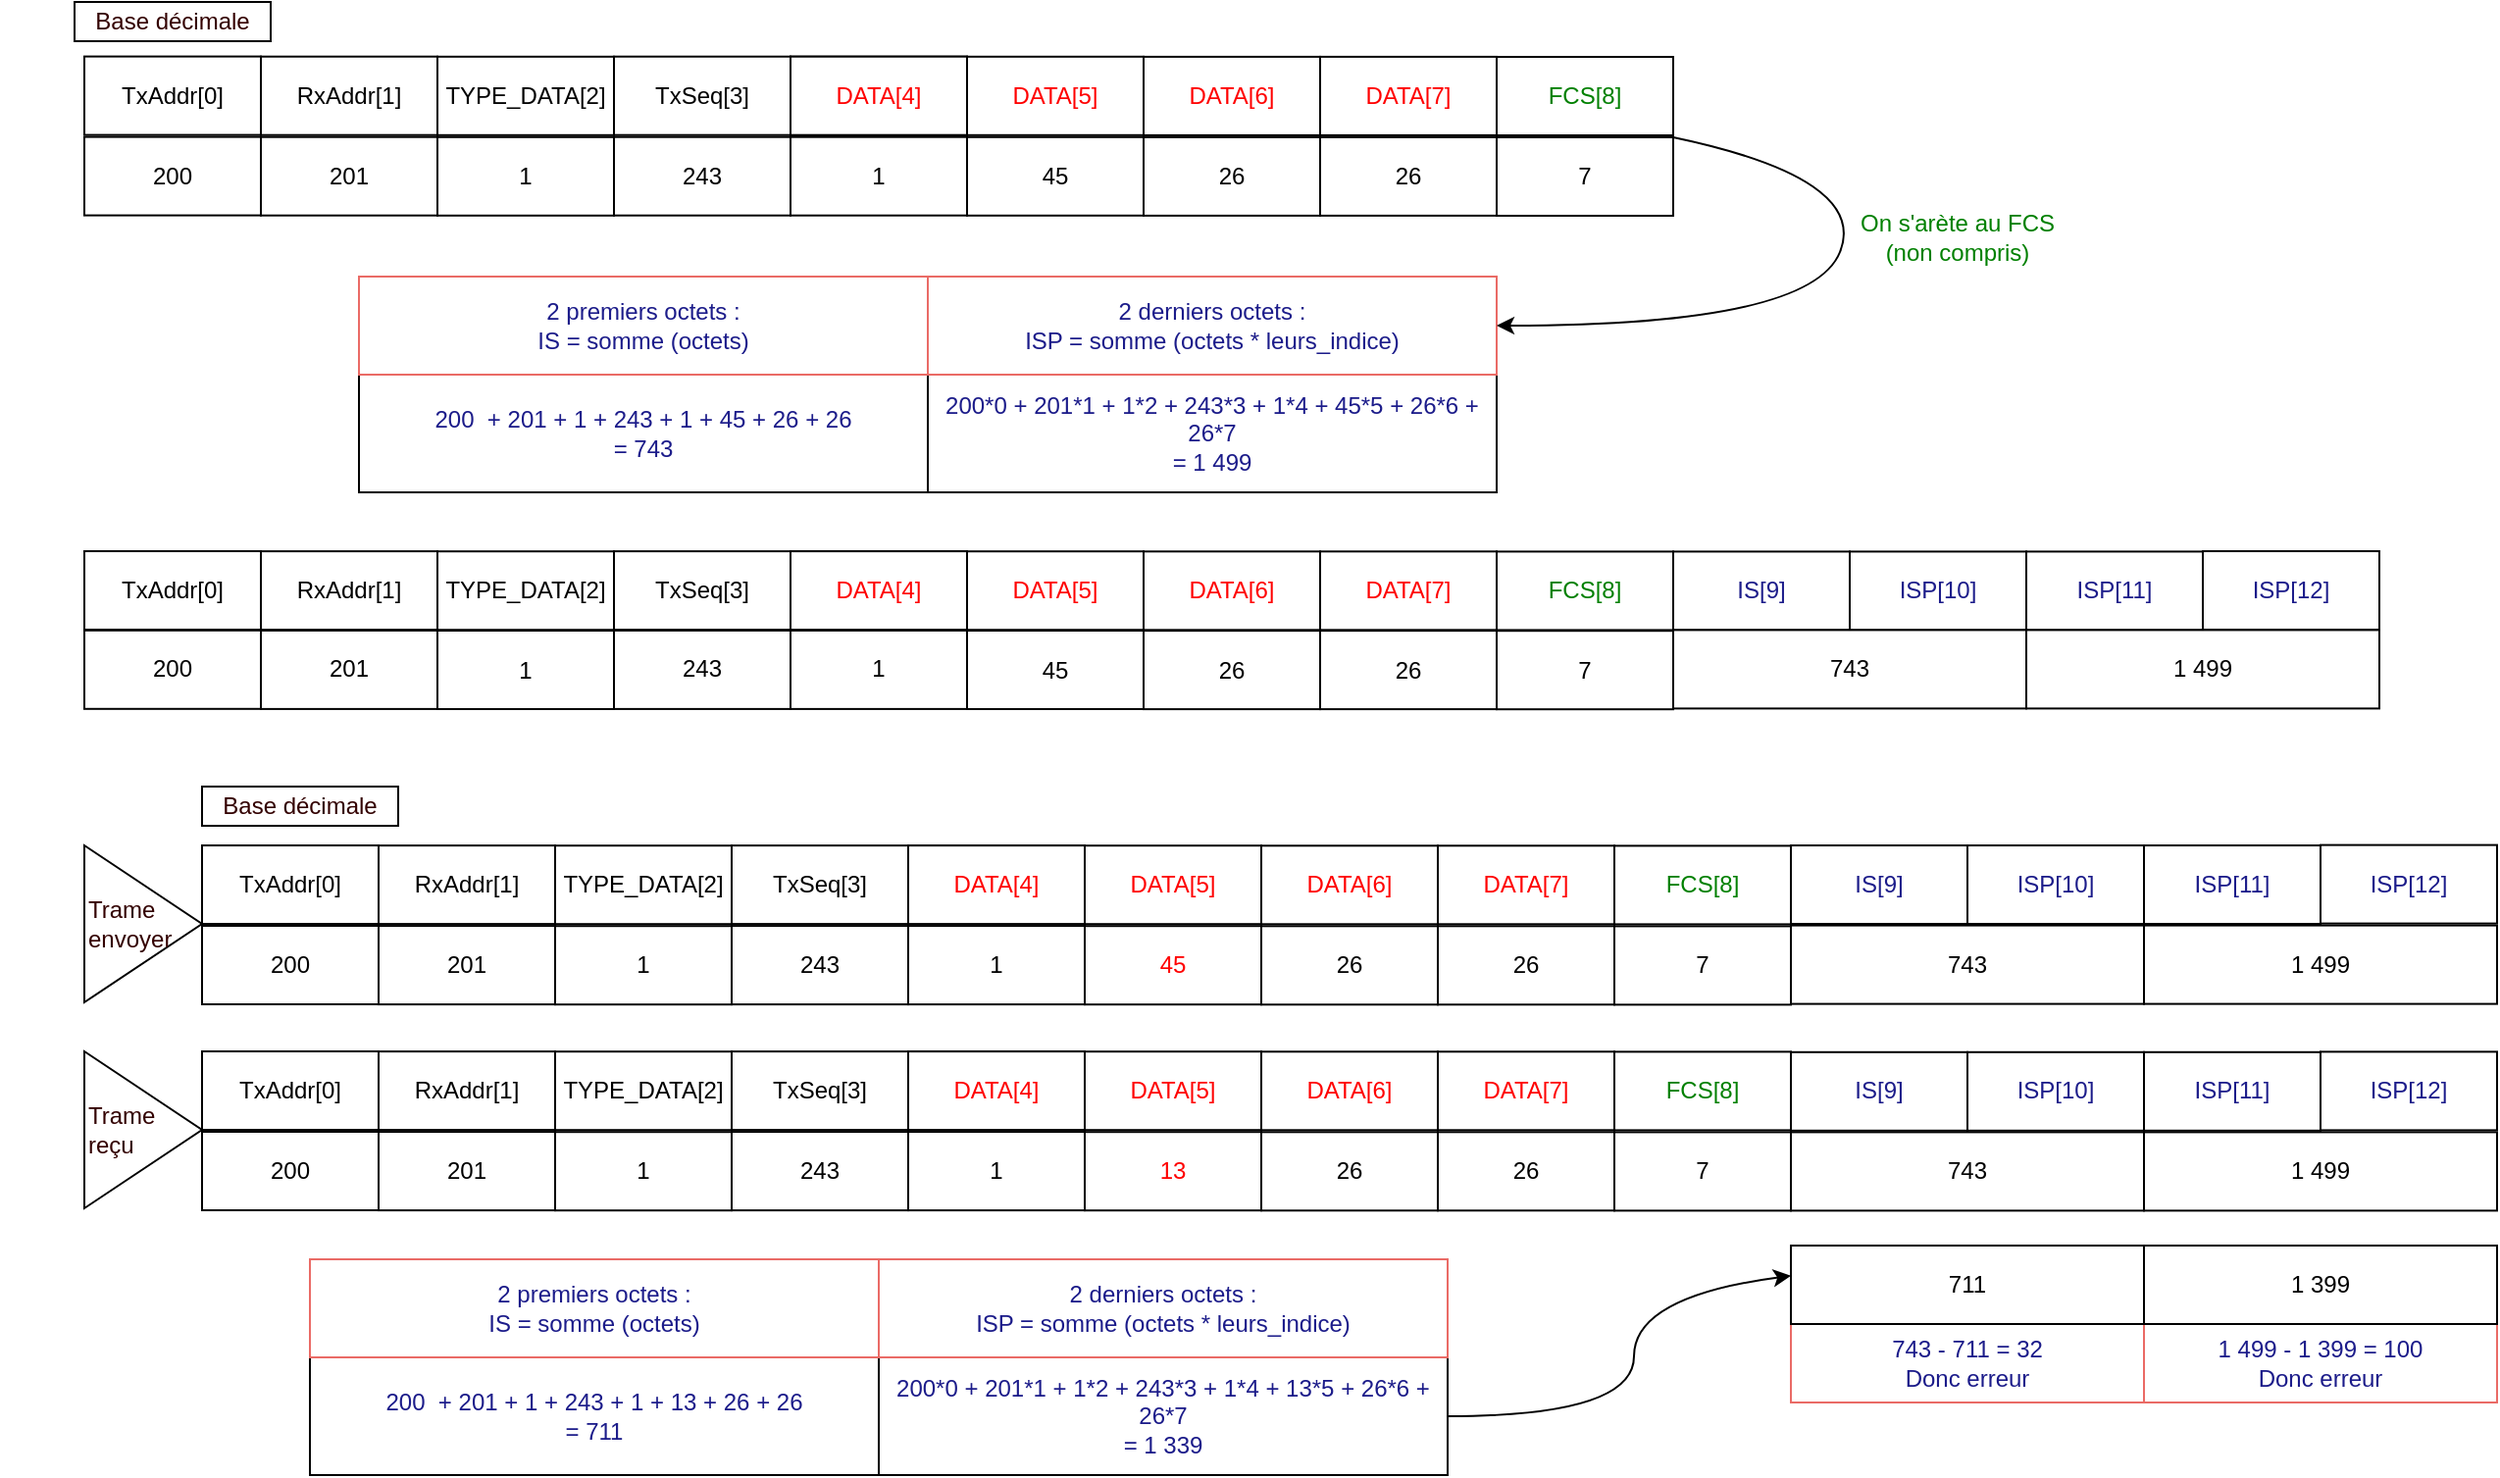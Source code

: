 <mxfile version="20.6.0" type="device"><diagram id="jaH-F8DKrXjYheAcyRl1" name="Page-1"><mxGraphModel dx="1478" dy="814" grid="1" gridSize="10" guides="1" tooltips="1" connect="1" arrows="1" fold="1" page="1" pageScale="1" pageWidth="827" pageHeight="1169" math="0" shadow="0"><root><mxCell id="0"/><mxCell id="1" parent="0"/><mxCell id="gPEmvM-VKAiIjypy2ED4-2" style="edgeStyle=orthogonalEdgeStyle;rounded=0;orthogonalLoop=1;jettySize=auto;html=1;exitX=0.5;exitY=1;exitDx=0;exitDy=0;" edge="1" parent="1"><mxGeometry relative="1" as="geometry"><mxPoint x="185" y="118.85" as="sourcePoint"/><mxPoint x="185" y="118.85" as="targetPoint"/></mxGeometry></mxCell><mxCell id="gPEmvM-VKAiIjypy2ED4-6" value="1" style="rounded=0;whiteSpace=wrap;html=1;" vertex="1" parent="1"><mxGeometry x="580" y="78.85" width="90" height="40" as="geometry"/></mxCell><mxCell id="gPEmvM-VKAiIjypy2ED4-7" value="45" style="rounded=0;whiteSpace=wrap;html=1;" vertex="1" parent="1"><mxGeometry x="670" y="78.9" width="90" height="40" as="geometry"/></mxCell><mxCell id="gPEmvM-VKAiIjypy2ED4-10" value="26" style="rounded=0;whiteSpace=wrap;html=1;" vertex="1" parent="1"><mxGeometry x="760" y="78.95" width="90" height="40" as="geometry"/></mxCell><mxCell id="gPEmvM-VKAiIjypy2ED4-11" value="26" style="rounded=0;whiteSpace=wrap;html=1;" vertex="1" parent="1"><mxGeometry x="850" y="78.95" width="90" height="40" as="geometry"/></mxCell><mxCell id="gPEmvM-VKAiIjypy2ED4-13" value="7" style="rounded=0;whiteSpace=wrap;html=1;" vertex="1" parent="1"><mxGeometry x="940" y="79" width="90" height="40" as="geometry"/></mxCell><mxCell id="gPEmvM-VKAiIjypy2ED4-14" value="&lt;font color=&quot;#1C1C8A&quot;&gt;IS[9]&lt;/font&gt;" style="rounded=0;whiteSpace=wrap;html=1;" vertex="1" parent="1"><mxGeometry x="1030" y="290.2" width="90" height="40" as="geometry"/></mxCell><mxCell id="gPEmvM-VKAiIjypy2ED4-17" value="&lt;div&gt;200&amp;nbsp; + 201 + 1 + 243 + 1 + 45 + 26 + 26&lt;br&gt;&lt;/div&gt;&lt;div&gt;= 743&lt;/div&gt;" style="rounded=0;whiteSpace=wrap;html=1;strokeColor=#000000;fontColor=#1C1C8A;" vertex="1" parent="1"><mxGeometry x="360" y="200" width="290" height="60" as="geometry"/></mxCell><mxCell id="gPEmvM-VKAiIjypy2ED4-18" value="&lt;div&gt;2 premiers octets : &lt;br&gt;&lt;/div&gt;&lt;div&gt;IS = somme (octets)&lt;/div&gt;" style="rounded=0;whiteSpace=wrap;html=1;strokeColor=#EA6B66;fontColor=#1C1C8A;" vertex="1" parent="1"><mxGeometry x="360" y="150" width="290" height="50" as="geometry"/></mxCell><mxCell id="gPEmvM-VKAiIjypy2ED4-25" value="&lt;font color=&quot;#FF0000&quot;&gt;DATA[4]&lt;/font&gt;" style="rounded=0;whiteSpace=wrap;html=1;" vertex="1" parent="1"><mxGeometry x="580" y="37.85" width="90" height="40" as="geometry"/></mxCell><mxCell id="gPEmvM-VKAiIjypy2ED4-26" value="&lt;font color=&quot;#FF0000&quot;&gt;DATA[5]&lt;/font&gt;" style="rounded=0;whiteSpace=wrap;html=1;" vertex="1" parent="1"><mxGeometry x="670" y="37.9" width="90" height="40" as="geometry"/></mxCell><mxCell id="gPEmvM-VKAiIjypy2ED4-27" value="&lt;font color=&quot;#FF0000&quot;&gt;DATA[6]&lt;/font&gt;" style="rounded=0;whiteSpace=wrap;html=1;" vertex="1" parent="1"><mxGeometry x="760" y="37.95" width="90" height="40" as="geometry"/></mxCell><mxCell id="gPEmvM-VKAiIjypy2ED4-28" value="&lt;font color=&quot;#FF0000&quot;&gt;DATA[7]&lt;/font&gt;" style="rounded=0;whiteSpace=wrap;html=1;" vertex="1" parent="1"><mxGeometry x="850" y="37.95" width="90" height="40" as="geometry"/></mxCell><mxCell id="gPEmvM-VKAiIjypy2ED4-29" value="&lt;font color=&quot;#008000&quot;&gt;FCS[8]&lt;/font&gt;" style="rounded=0;whiteSpace=wrap;html=1;" vertex="1" parent="1"><mxGeometry x="940" y="38" width="90" height="40" as="geometry"/></mxCell><mxCell id="gPEmvM-VKAiIjypy2ED4-30" value="&lt;div&gt;200*0 + 201*1 + 1*2 + 243*3 + 1*4 + 45*5 + 26*6 + 26*7&lt;br&gt;&lt;/div&gt;&lt;div&gt;= 1 499&lt;br&gt;&lt;/div&gt;" style="rounded=0;whiteSpace=wrap;html=1;strokeColor=#000000;fontColor=#1C1C8A;" vertex="1" parent="1"><mxGeometry x="650" y="200" width="290" height="60" as="geometry"/></mxCell><mxCell id="gPEmvM-VKAiIjypy2ED4-31" value="&lt;div&gt;2 derniers octets : &lt;br&gt;&lt;/div&gt;&lt;div&gt;ISP = somme (octets * leurs_indice)&lt;/div&gt;" style="rounded=0;whiteSpace=wrap;html=1;strokeColor=#EA6B66;fontColor=#1C1C8A;" vertex="1" parent="1"><mxGeometry x="650" y="150" width="290" height="50" as="geometry"/></mxCell><mxCell id="gPEmvM-VKAiIjypy2ED4-42" value="&lt;font color=&quot;#1C1C8A&quot;&gt;ISP[10]&lt;/font&gt;" style="rounded=0;whiteSpace=wrap;html=1;" vertex="1" parent="1"><mxGeometry x="1120" y="290.2" width="90" height="40" as="geometry"/></mxCell><mxCell id="gPEmvM-VKAiIjypy2ED4-43" value="&lt;font color=&quot;#1C1C8A&quot;&gt;ISP[11]&lt;/font&gt;" style="rounded=0;whiteSpace=wrap;html=1;" vertex="1" parent="1"><mxGeometry x="1210" y="290.2" width="90" height="40" as="geometry"/></mxCell><mxCell id="gPEmvM-VKAiIjypy2ED4-44" value="&lt;font color=&quot;#1C1C8A&quot;&gt;ISP[12]&lt;/font&gt;" style="rounded=0;whiteSpace=wrap;html=1;" vertex="1" parent="1"><mxGeometry x="1300" y="290.0" width="90" height="40" as="geometry"/></mxCell><mxCell id="gPEmvM-VKAiIjypy2ED4-61" value="&lt;div&gt;&lt;font color=&quot;#330000&quot;&gt;Base décimale&lt;/font&gt;&lt;/div&gt;" style="text;html=1;align=center;verticalAlign=middle;whiteSpace=wrap;rounded=0;strokeColor=default;" vertex="1" parent="1"><mxGeometry x="215" y="10" width="100" height="20" as="geometry"/></mxCell><mxCell id="gPEmvM-VKAiIjypy2ED4-102" value="&lt;div align=&quot;left&quot;&gt;Trame envoyer&lt;br&gt;&lt;/div&gt;" style="triangle;whiteSpace=wrap;html=1;strokeColor=#000000;fontColor=#330000;align=left;" vertex="1" parent="1"><mxGeometry x="220" y="440" width="60" height="80" as="geometry"/></mxCell><mxCell id="gPEmvM-VKAiIjypy2ED4-103" value="Trame reçu" style="triangle;whiteSpace=wrap;html=1;strokeColor=#000000;fontColor=#330000;align=left;" vertex="1" parent="1"><mxGeometry x="220" y="545" width="60" height="80" as="geometry"/></mxCell><mxCell id="gPEmvM-VKAiIjypy2ED4-143" value="200" style="rounded=0;whiteSpace=wrap;html=1;" vertex="1" parent="1"><mxGeometry x="220" y="78.8" width="90" height="40" as="geometry"/></mxCell><mxCell id="gPEmvM-VKAiIjypy2ED4-144" style="edgeStyle=orthogonalEdgeStyle;rounded=0;orthogonalLoop=1;jettySize=auto;html=1;exitX=0.5;exitY=1;exitDx=0;exitDy=0;" edge="1" source="gPEmvM-VKAiIjypy2ED4-143" target="gPEmvM-VKAiIjypy2ED4-143" parent="1"><mxGeometry relative="1" as="geometry"/></mxCell><mxCell id="gPEmvM-VKAiIjypy2ED4-145" value="201" style="rounded=0;whiteSpace=wrap;html=1;" vertex="1" parent="1"><mxGeometry x="310" y="78.85" width="90" height="40" as="geometry"/></mxCell><mxCell id="gPEmvM-VKAiIjypy2ED4-146" value="1" style="rounded=0;whiteSpace=wrap;html=1;" vertex="1" parent="1"><mxGeometry x="400" y="78.9" width="90" height="40" as="geometry"/></mxCell><mxCell id="gPEmvM-VKAiIjypy2ED4-147" value="243" style="rounded=0;whiteSpace=wrap;html=1;" vertex="1" parent="1"><mxGeometry x="490" y="78.85" width="90" height="40" as="geometry"/></mxCell><mxCell id="gPEmvM-VKAiIjypy2ED4-148" value="TxAddr[0]" style="rounded=0;whiteSpace=wrap;html=1;" vertex="1" parent="1"><mxGeometry x="220" y="37.8" width="90" height="40" as="geometry"/></mxCell><mxCell id="gPEmvM-VKAiIjypy2ED4-150" value="RxAddr[1]" style="rounded=0;whiteSpace=wrap;html=1;" vertex="1" parent="1"><mxGeometry x="310" y="37.85" width="90" height="40" as="geometry"/></mxCell><mxCell id="gPEmvM-VKAiIjypy2ED4-151" value="TYPE_DATA[2]" style="rounded=0;whiteSpace=wrap;html=1;" vertex="1" parent="1"><mxGeometry x="400" y="37.9" width="90" height="40" as="geometry"/></mxCell><mxCell id="gPEmvM-VKAiIjypy2ED4-152" value="TxSeq[3]" style="rounded=0;whiteSpace=wrap;html=1;" vertex="1" parent="1"><mxGeometry x="490" y="37.85" width="90" height="40" as="geometry"/></mxCell><mxCell id="gPEmvM-VKAiIjypy2ED4-153" value="&lt;font color=&quot;#FF0000&quot;&gt;DATA[4]&lt;/font&gt;" style="rounded=0;whiteSpace=wrap;html=1;" vertex="1" parent="1"><mxGeometry x="580" y="37.85" width="90" height="40" as="geometry"/></mxCell><mxCell id="gPEmvM-VKAiIjypy2ED4-157" value="&lt;font color=&quot;#FF0000&quot;&gt;DATA[4]&lt;/font&gt;" style="rounded=0;whiteSpace=wrap;html=1;" vertex="1" parent="1"><mxGeometry x="580" y="290.05" width="90" height="40" as="geometry"/></mxCell><mxCell id="gPEmvM-VKAiIjypy2ED4-158" value="&lt;font color=&quot;#FF0000&quot;&gt;DATA[5]&lt;/font&gt;" style="rounded=0;whiteSpace=wrap;html=1;" vertex="1" parent="1"><mxGeometry x="670" y="290.1" width="90" height="40" as="geometry"/></mxCell><mxCell id="gPEmvM-VKAiIjypy2ED4-159" value="&lt;font color=&quot;#FF0000&quot;&gt;DATA[6]&lt;/font&gt;" style="rounded=0;whiteSpace=wrap;html=1;" vertex="1" parent="1"><mxGeometry x="760" y="290.15" width="90" height="40" as="geometry"/></mxCell><mxCell id="gPEmvM-VKAiIjypy2ED4-160" value="&lt;font color=&quot;#FF0000&quot;&gt;DATA[7]&lt;/font&gt;" style="rounded=0;whiteSpace=wrap;html=1;" vertex="1" parent="1"><mxGeometry x="850" y="290.15" width="90" height="40" as="geometry"/></mxCell><mxCell id="gPEmvM-VKAiIjypy2ED4-161" value="&lt;font color=&quot;#008000&quot;&gt;FCS[8]&lt;/font&gt;" style="rounded=0;whiteSpace=wrap;html=1;" vertex="1" parent="1"><mxGeometry x="940" y="290.2" width="90" height="40" as="geometry"/></mxCell><mxCell id="gPEmvM-VKAiIjypy2ED4-162" value="TxAddr[0]" style="rounded=0;whiteSpace=wrap;html=1;" vertex="1" parent="1"><mxGeometry x="220" y="290" width="90" height="40" as="geometry"/></mxCell><mxCell id="gPEmvM-VKAiIjypy2ED4-164" value="RxAddr[1]" style="rounded=0;whiteSpace=wrap;html=1;" vertex="1" parent="1"><mxGeometry x="310" y="290.05" width="90" height="40" as="geometry"/></mxCell><mxCell id="gPEmvM-VKAiIjypy2ED4-165" value="TYPE_DATA[2]" style="rounded=0;whiteSpace=wrap;html=1;" vertex="1" parent="1"><mxGeometry x="400" y="290.1" width="90" height="40" as="geometry"/></mxCell><mxCell id="gPEmvM-VKAiIjypy2ED4-166" value="TxSeq[3]" style="rounded=0;whiteSpace=wrap;html=1;" vertex="1" parent="1"><mxGeometry x="490" y="290.05" width="90" height="40" as="geometry"/></mxCell><mxCell id="gPEmvM-VKAiIjypy2ED4-167" value="&lt;font color=&quot;#FF0000&quot;&gt;DATA[4]&lt;/font&gt;" style="rounded=0;whiteSpace=wrap;html=1;" vertex="1" parent="1"><mxGeometry x="580" y="290.05" width="90" height="40" as="geometry"/></mxCell><mxCell id="gPEmvM-VKAiIjypy2ED4-168" value="1" style="rounded=0;whiteSpace=wrap;html=1;" vertex="1" parent="1"><mxGeometry x="640" y="481.05" width="90" height="40" as="geometry"/></mxCell><mxCell id="gPEmvM-VKAiIjypy2ED4-169" value="45" style="rounded=0;whiteSpace=wrap;html=1;fontColor=#FF0000;" vertex="1" parent="1"><mxGeometry x="730" y="481.1" width="90" height="40" as="geometry"/></mxCell><mxCell id="gPEmvM-VKAiIjypy2ED4-170" value="26" style="rounded=0;whiteSpace=wrap;html=1;" vertex="1" parent="1"><mxGeometry x="820" y="481.15" width="90" height="40" as="geometry"/></mxCell><mxCell id="gPEmvM-VKAiIjypy2ED4-171" value="26" style="rounded=0;whiteSpace=wrap;html=1;" vertex="1" parent="1"><mxGeometry x="910" y="481.15" width="90" height="40" as="geometry"/></mxCell><mxCell id="gPEmvM-VKAiIjypy2ED4-172" value="7" style="rounded=0;whiteSpace=wrap;html=1;" vertex="1" parent="1"><mxGeometry x="1000" y="481.2" width="90" height="40" as="geometry"/></mxCell><mxCell id="gPEmvM-VKAiIjypy2ED4-173" value="&lt;font color=&quot;#FF0000&quot;&gt;DATA[4]&lt;/font&gt;" style="rounded=0;whiteSpace=wrap;html=1;" vertex="1" parent="1"><mxGeometry x="640" y="440.05" width="90" height="40" as="geometry"/></mxCell><mxCell id="gPEmvM-VKAiIjypy2ED4-174" value="&lt;font color=&quot;#FF0000&quot;&gt;DATA[5]&lt;/font&gt;" style="rounded=0;whiteSpace=wrap;html=1;" vertex="1" parent="1"><mxGeometry x="730" y="440.1" width="90" height="40" as="geometry"/></mxCell><mxCell id="gPEmvM-VKAiIjypy2ED4-175" value="&lt;font color=&quot;#FF0000&quot;&gt;DATA[6]&lt;/font&gt;" style="rounded=0;whiteSpace=wrap;html=1;" vertex="1" parent="1"><mxGeometry x="820" y="440.15" width="90" height="40" as="geometry"/></mxCell><mxCell id="gPEmvM-VKAiIjypy2ED4-176" value="&lt;font color=&quot;#FF0000&quot;&gt;DATA[7]&lt;/font&gt;" style="rounded=0;whiteSpace=wrap;html=1;" vertex="1" parent="1"><mxGeometry x="910" y="440.15" width="90" height="40" as="geometry"/></mxCell><mxCell id="gPEmvM-VKAiIjypy2ED4-177" value="&lt;font color=&quot;#008000&quot;&gt;FCS[8]&lt;/font&gt;" style="rounded=0;whiteSpace=wrap;html=1;" vertex="1" parent="1"><mxGeometry x="1000" y="440.2" width="90" height="40" as="geometry"/></mxCell><mxCell id="gPEmvM-VKAiIjypy2ED4-178" value="200" style="rounded=0;whiteSpace=wrap;html=1;" vertex="1" parent="1"><mxGeometry x="280" y="481.0" width="90" height="40" as="geometry"/></mxCell><mxCell id="gPEmvM-VKAiIjypy2ED4-179" style="edgeStyle=orthogonalEdgeStyle;rounded=0;orthogonalLoop=1;jettySize=auto;html=1;exitX=0.5;exitY=1;exitDx=0;exitDy=0;" edge="1" parent="1" source="gPEmvM-VKAiIjypy2ED4-178" target="gPEmvM-VKAiIjypy2ED4-178"><mxGeometry relative="1" as="geometry"/></mxCell><mxCell id="gPEmvM-VKAiIjypy2ED4-180" value="201" style="rounded=0;whiteSpace=wrap;html=1;" vertex="1" parent="1"><mxGeometry x="370" y="481.05" width="90" height="40" as="geometry"/></mxCell><mxCell id="gPEmvM-VKAiIjypy2ED4-181" value="1" style="rounded=0;whiteSpace=wrap;html=1;" vertex="1" parent="1"><mxGeometry x="460" y="481.1" width="90" height="40" as="geometry"/></mxCell><mxCell id="gPEmvM-VKAiIjypy2ED4-182" value="243" style="rounded=0;whiteSpace=wrap;html=1;" vertex="1" parent="1"><mxGeometry x="550" y="481.05" width="90" height="40" as="geometry"/></mxCell><mxCell id="gPEmvM-VKAiIjypy2ED4-183" value="TxAddr[0]" style="rounded=0;whiteSpace=wrap;html=1;" vertex="1" parent="1"><mxGeometry x="280" y="440.0" width="90" height="40" as="geometry"/></mxCell><mxCell id="gPEmvM-VKAiIjypy2ED4-184" value="RxAddr[1]" style="rounded=0;whiteSpace=wrap;html=1;" vertex="1" parent="1"><mxGeometry x="370" y="440.05" width="90" height="40" as="geometry"/></mxCell><mxCell id="gPEmvM-VKAiIjypy2ED4-185" value="TYPE_DATA[2]" style="rounded=0;whiteSpace=wrap;html=1;" vertex="1" parent="1"><mxGeometry x="460" y="440.1" width="90" height="40" as="geometry"/></mxCell><mxCell id="gPEmvM-VKAiIjypy2ED4-186" value="TxSeq[3]" style="rounded=0;whiteSpace=wrap;html=1;" vertex="1" parent="1"><mxGeometry x="550" y="440.05" width="90" height="40" as="geometry"/></mxCell><mxCell id="gPEmvM-VKAiIjypy2ED4-187" value="&lt;font color=&quot;#FF0000&quot;&gt;DATA[4]&lt;/font&gt;" style="rounded=0;whiteSpace=wrap;html=1;" vertex="1" parent="1"><mxGeometry x="640" y="440.05" width="90" height="40" as="geometry"/></mxCell><mxCell id="gPEmvM-VKAiIjypy2ED4-188" value="&lt;font color=&quot;#1C1C8A&quot;&gt;IS[9]&lt;/font&gt;" style="rounded=0;whiteSpace=wrap;html=1;" vertex="1" parent="1"><mxGeometry x="1090" y="440" width="90" height="40" as="geometry"/></mxCell><mxCell id="gPEmvM-VKAiIjypy2ED4-189" value="&lt;font color=&quot;#1C1C8A&quot;&gt;ISP[10]&lt;/font&gt;" style="rounded=0;whiteSpace=wrap;html=1;" vertex="1" parent="1"><mxGeometry x="1180" y="440" width="90" height="40" as="geometry"/></mxCell><mxCell id="gPEmvM-VKAiIjypy2ED4-190" value="&lt;font color=&quot;#1C1C8A&quot;&gt;ISP[11]&lt;/font&gt;" style="rounded=0;whiteSpace=wrap;html=1;" vertex="1" parent="1"><mxGeometry x="1270" y="440" width="90" height="40" as="geometry"/></mxCell><mxCell id="gPEmvM-VKAiIjypy2ED4-191" value="&lt;font color=&quot;#1C1C8A&quot;&gt;ISP[12]&lt;/font&gt;" style="rounded=0;whiteSpace=wrap;html=1;" vertex="1" parent="1"><mxGeometry x="1360" y="439.8" width="90" height="40" as="geometry"/></mxCell><mxCell id="gPEmvM-VKAiIjypy2ED4-192" value="1" style="rounded=0;whiteSpace=wrap;html=1;" vertex="1" parent="1"><mxGeometry x="640" y="586.05" width="90" height="40" as="geometry"/></mxCell><mxCell id="gPEmvM-VKAiIjypy2ED4-193" value="13" style="rounded=0;whiteSpace=wrap;html=1;fontColor=#FF0000;" vertex="1" parent="1"><mxGeometry x="730" y="586.1" width="90" height="40" as="geometry"/></mxCell><mxCell id="gPEmvM-VKAiIjypy2ED4-194" value="26" style="rounded=0;whiteSpace=wrap;html=1;" vertex="1" parent="1"><mxGeometry x="820" y="586.15" width="90" height="40" as="geometry"/></mxCell><mxCell id="gPEmvM-VKAiIjypy2ED4-195" value="26" style="rounded=0;whiteSpace=wrap;html=1;" vertex="1" parent="1"><mxGeometry x="910" y="586.15" width="90" height="40" as="geometry"/></mxCell><mxCell id="gPEmvM-VKAiIjypy2ED4-196" value="7" style="rounded=0;whiteSpace=wrap;html=1;" vertex="1" parent="1"><mxGeometry x="1000" y="586.2" width="90" height="40" as="geometry"/></mxCell><mxCell id="gPEmvM-VKAiIjypy2ED4-197" value="&lt;font color=&quot;#FF0000&quot;&gt;DATA[4]&lt;/font&gt;" style="rounded=0;whiteSpace=wrap;html=1;" vertex="1" parent="1"><mxGeometry x="640" y="545.05" width="90" height="40" as="geometry"/></mxCell><mxCell id="gPEmvM-VKAiIjypy2ED4-198" value="&lt;font color=&quot;#FF0000&quot;&gt;DATA[5]&lt;/font&gt;" style="rounded=0;whiteSpace=wrap;html=1;" vertex="1" parent="1"><mxGeometry x="730" y="545.1" width="90" height="40" as="geometry"/></mxCell><mxCell id="gPEmvM-VKAiIjypy2ED4-199" value="&lt;font color=&quot;#FF0000&quot;&gt;DATA[6]&lt;/font&gt;" style="rounded=0;whiteSpace=wrap;html=1;" vertex="1" parent="1"><mxGeometry x="820" y="545.15" width="90" height="40" as="geometry"/></mxCell><mxCell id="gPEmvM-VKAiIjypy2ED4-200" value="&lt;font color=&quot;#FF0000&quot;&gt;DATA[7]&lt;/font&gt;" style="rounded=0;whiteSpace=wrap;html=1;" vertex="1" parent="1"><mxGeometry x="910" y="545.15" width="90" height="40" as="geometry"/></mxCell><mxCell id="gPEmvM-VKAiIjypy2ED4-201" value="&lt;font color=&quot;#008000&quot;&gt;FCS[8]&lt;/font&gt;" style="rounded=0;whiteSpace=wrap;html=1;" vertex="1" parent="1"><mxGeometry x="1000" y="545.2" width="90" height="40" as="geometry"/></mxCell><mxCell id="gPEmvM-VKAiIjypy2ED4-202" value="200" style="rounded=0;whiteSpace=wrap;html=1;" vertex="1" parent="1"><mxGeometry x="280" y="586" width="90" height="40" as="geometry"/></mxCell><mxCell id="gPEmvM-VKAiIjypy2ED4-203" style="edgeStyle=orthogonalEdgeStyle;rounded=0;orthogonalLoop=1;jettySize=auto;html=1;exitX=0.5;exitY=1;exitDx=0;exitDy=0;" edge="1" parent="1" source="gPEmvM-VKAiIjypy2ED4-202" target="gPEmvM-VKAiIjypy2ED4-202"><mxGeometry relative="1" as="geometry"/></mxCell><mxCell id="gPEmvM-VKAiIjypy2ED4-204" value="201" style="rounded=0;whiteSpace=wrap;html=1;" vertex="1" parent="1"><mxGeometry x="370" y="586.05" width="90" height="40" as="geometry"/></mxCell><mxCell id="gPEmvM-VKAiIjypy2ED4-205" value="1" style="rounded=0;whiteSpace=wrap;html=1;" vertex="1" parent="1"><mxGeometry x="460" y="586.1" width="90" height="40" as="geometry"/></mxCell><mxCell id="gPEmvM-VKAiIjypy2ED4-206" value="243" style="rounded=0;whiteSpace=wrap;html=1;" vertex="1" parent="1"><mxGeometry x="550" y="586.05" width="90" height="40" as="geometry"/></mxCell><mxCell id="gPEmvM-VKAiIjypy2ED4-207" value="TxAddr[0]" style="rounded=0;whiteSpace=wrap;html=1;" vertex="1" parent="1"><mxGeometry x="280" y="545" width="90" height="40" as="geometry"/></mxCell><mxCell id="gPEmvM-VKAiIjypy2ED4-208" value="RxAddr[1]" style="rounded=0;whiteSpace=wrap;html=1;" vertex="1" parent="1"><mxGeometry x="370" y="545.05" width="90" height="40" as="geometry"/></mxCell><mxCell id="gPEmvM-VKAiIjypy2ED4-209" value="TYPE_DATA[2]" style="rounded=0;whiteSpace=wrap;html=1;" vertex="1" parent="1"><mxGeometry x="460" y="545.1" width="90" height="40" as="geometry"/></mxCell><mxCell id="gPEmvM-VKAiIjypy2ED4-210" value="TxSeq[3]" style="rounded=0;whiteSpace=wrap;html=1;" vertex="1" parent="1"><mxGeometry x="550" y="545.05" width="90" height="40" as="geometry"/></mxCell><mxCell id="gPEmvM-VKAiIjypy2ED4-211" value="&lt;font color=&quot;#FF0000&quot;&gt;DATA[4]&lt;/font&gt;" style="rounded=0;whiteSpace=wrap;html=1;" vertex="1" parent="1"><mxGeometry x="640" y="545.05" width="90" height="40" as="geometry"/></mxCell><mxCell id="gPEmvM-VKAiIjypy2ED4-216" value="&lt;font color=&quot;#1C1C8A&quot;&gt;IS[9]&lt;/font&gt;" style="rounded=0;whiteSpace=wrap;html=1;" vertex="1" parent="1"><mxGeometry x="1090" y="545.4" width="90" height="40" as="geometry"/></mxCell><mxCell id="gPEmvM-VKAiIjypy2ED4-217" value="&lt;font color=&quot;#1C1C8A&quot;&gt;ISP[10]&lt;/font&gt;" style="rounded=0;whiteSpace=wrap;html=1;" vertex="1" parent="1"><mxGeometry x="1180" y="545.4" width="90" height="40" as="geometry"/></mxCell><mxCell id="gPEmvM-VKAiIjypy2ED4-218" value="&lt;font color=&quot;#1C1C8A&quot;&gt;ISP[11]&lt;/font&gt;" style="rounded=0;whiteSpace=wrap;html=1;" vertex="1" parent="1"><mxGeometry x="1270" y="545.4" width="90" height="40" as="geometry"/></mxCell><mxCell id="gPEmvM-VKAiIjypy2ED4-219" value="&lt;font color=&quot;#1C1C8A&quot;&gt;ISP[12]&lt;/font&gt;" style="rounded=0;whiteSpace=wrap;html=1;" vertex="1" parent="1"><mxGeometry x="1360" y="545.2" width="90" height="40" as="geometry"/></mxCell><mxCell id="gPEmvM-VKAiIjypy2ED4-220" value="&lt;div&gt;200&amp;nbsp; + 201 + 1 + 243 + 1 + 13 + 26 + 26&lt;br&gt;&lt;/div&gt;&lt;div&gt;= 711&lt;/div&gt;" style="rounded=0;whiteSpace=wrap;html=1;strokeColor=#000000;fontColor=#1C1C8A;" vertex="1" parent="1"><mxGeometry x="335" y="701" width="290" height="60" as="geometry"/></mxCell><mxCell id="gPEmvM-VKAiIjypy2ED4-221" value="&lt;div&gt;2 premiers octets : &lt;br&gt;&lt;/div&gt;&lt;div&gt;IS = somme (octets)&lt;/div&gt;" style="rounded=0;whiteSpace=wrap;html=1;strokeColor=#EA6B66;fontColor=#1C1C8A;" vertex="1" parent="1"><mxGeometry x="335" y="651" width="290" height="50" as="geometry"/></mxCell><mxCell id="gPEmvM-VKAiIjypy2ED4-222" value="&lt;div&gt;200*0 + 201*1 + 1*2 + 243*3 + 1*4 + 13*5 + 26*6 + 26*7&lt;br&gt;&lt;/div&gt;&lt;div&gt;= 1 339&lt;/div&gt;" style="rounded=0;whiteSpace=wrap;html=1;strokeColor=#000000;fontColor=#1C1C8A;" vertex="1" parent="1"><mxGeometry x="625" y="701" width="290" height="60" as="geometry"/></mxCell><mxCell id="gPEmvM-VKAiIjypy2ED4-223" value="&lt;div&gt;2 derniers octets : &lt;br&gt;&lt;/div&gt;&lt;div&gt;ISP = somme (octets * leurs_indice)&lt;/div&gt;" style="rounded=0;whiteSpace=wrap;html=1;strokeColor=#EA6B66;fontColor=#1C1C8A;" vertex="1" parent="1"><mxGeometry x="625" y="651" width="290" height="50" as="geometry"/></mxCell><mxCell id="gPEmvM-VKAiIjypy2ED4-235" value="" style="curved=1;endArrow=classic;html=1;rounded=0;fontColor=#330000;exitX=1;exitY=0.5;exitDx=0;exitDy=0;entryX=0;entryY=0.5;entryDx=0;entryDy=0;" edge="1" parent="1" source="gPEmvM-VKAiIjypy2ED4-222"><mxGeometry width="50" height="50" relative="1" as="geometry"><mxPoint x="915" y="776" as="sourcePoint"/><mxPoint x="1090" y="659.4" as="targetPoint"/><Array as="points"><mxPoint x="1010" y="731"/><mxPoint x="1010" y="670"/></Array></mxGeometry></mxCell><mxCell id="gPEmvM-VKAiIjypy2ED4-237" value="743" style="rounded=0;whiteSpace=wrap;html=1;" vertex="1" parent="1"><mxGeometry x="1030" y="330.2" width="180" height="40" as="geometry"/></mxCell><mxCell id="gPEmvM-VKAiIjypy2ED4-239" value="1 499" style="rounded=0;whiteSpace=wrap;html=1;" vertex="1" parent="1"><mxGeometry x="1210" y="330.2" width="180" height="40" as="geometry"/></mxCell><mxCell id="gPEmvM-VKAiIjypy2ED4-240" value="1" style="rounded=0;whiteSpace=wrap;html=1;" vertex="1" parent="1"><mxGeometry x="580" y="330.45" width="90" height="40" as="geometry"/></mxCell><mxCell id="gPEmvM-VKAiIjypy2ED4-241" value="45" style="rounded=0;whiteSpace=wrap;html=1;" vertex="1" parent="1"><mxGeometry x="670" y="330.5" width="90" height="40" as="geometry"/></mxCell><mxCell id="gPEmvM-VKAiIjypy2ED4-242" value="26" style="rounded=0;whiteSpace=wrap;html=1;" vertex="1" parent="1"><mxGeometry x="760" y="330.55" width="90" height="40" as="geometry"/></mxCell><mxCell id="gPEmvM-VKAiIjypy2ED4-243" value="26" style="rounded=0;whiteSpace=wrap;html=1;" vertex="1" parent="1"><mxGeometry x="850" y="330.55" width="90" height="40" as="geometry"/></mxCell><mxCell id="gPEmvM-VKAiIjypy2ED4-244" value="7" style="rounded=0;whiteSpace=wrap;html=1;" vertex="1" parent="1"><mxGeometry x="940" y="330.6" width="90" height="40" as="geometry"/></mxCell><mxCell id="gPEmvM-VKAiIjypy2ED4-245" value="200" style="rounded=0;whiteSpace=wrap;html=1;" vertex="1" parent="1"><mxGeometry x="220" y="330.4" width="90" height="40" as="geometry"/></mxCell><mxCell id="gPEmvM-VKAiIjypy2ED4-246" style="edgeStyle=orthogonalEdgeStyle;rounded=0;orthogonalLoop=1;jettySize=auto;html=1;exitX=0.5;exitY=1;exitDx=0;exitDy=0;" edge="1" parent="1" source="gPEmvM-VKAiIjypy2ED4-245" target="gPEmvM-VKAiIjypy2ED4-245"><mxGeometry relative="1" as="geometry"/></mxCell><mxCell id="gPEmvM-VKAiIjypy2ED4-247" value="201" style="rounded=0;whiteSpace=wrap;html=1;" vertex="1" parent="1"><mxGeometry x="310" y="330.45" width="90" height="40" as="geometry"/></mxCell><mxCell id="gPEmvM-VKAiIjypy2ED4-248" value="1" style="rounded=0;whiteSpace=wrap;html=1;" vertex="1" parent="1"><mxGeometry x="400" y="330.5" width="90" height="40" as="geometry"/></mxCell><mxCell id="gPEmvM-VKAiIjypy2ED4-249" value="243" style="rounded=0;whiteSpace=wrap;html=1;" vertex="1" parent="1"><mxGeometry x="490" y="330.45" width="90" height="40" as="geometry"/></mxCell><mxCell id="gPEmvM-VKAiIjypy2ED4-252" value="743" style="rounded=0;whiteSpace=wrap;html=1;" vertex="1" parent="1"><mxGeometry x="1090" y="480.8" width="180" height="40" as="geometry"/></mxCell><mxCell id="gPEmvM-VKAiIjypy2ED4-253" value="1 499" style="rounded=0;whiteSpace=wrap;html=1;" vertex="1" parent="1"><mxGeometry x="1270" y="480.8" width="180" height="40" as="geometry"/></mxCell><mxCell id="gPEmvM-VKAiIjypy2ED4-254" value="743" style="rounded=0;whiteSpace=wrap;html=1;" vertex="1" parent="1"><mxGeometry x="1090" y="586.2" width="180" height="40" as="geometry"/></mxCell><mxCell id="gPEmvM-VKAiIjypy2ED4-255" value="1 499" style="rounded=0;whiteSpace=wrap;html=1;" vertex="1" parent="1"><mxGeometry x="1270" y="586.2" width="180" height="40" as="geometry"/></mxCell><mxCell id="gPEmvM-VKAiIjypy2ED4-256" value="&lt;div&gt;743 - 711 = 32&lt;br&gt;&lt;/div&gt;&lt;div&gt;Donc erreur&lt;br&gt;&lt;/div&gt;" style="rounded=0;whiteSpace=wrap;html=1;strokeColor=#EA6B66;fontColor=#1C1C8A;" vertex="1" parent="1"><mxGeometry x="1090" y="684" width="180" height="40" as="geometry"/></mxCell><mxCell id="gPEmvM-VKAiIjypy2ED4-257" value="&lt;div&gt;1 499 - 1 399 = 100&lt;/div&gt;&lt;div&gt;Donc erreur&lt;br&gt;&lt;/div&gt;" style="rounded=0;whiteSpace=wrap;html=1;strokeColor=#EA6B66;fontColor=#1C1C8A;" vertex="1" parent="1"><mxGeometry x="1270" y="684" width="180" height="40" as="geometry"/></mxCell><mxCell id="gPEmvM-VKAiIjypy2ED4-258" value="711" style="rounded=0;whiteSpace=wrap;html=1;" vertex="1" parent="1"><mxGeometry x="1090" y="644" width="180" height="40" as="geometry"/></mxCell><mxCell id="gPEmvM-VKAiIjypy2ED4-259" value="1 399" style="rounded=0;whiteSpace=wrap;html=1;" vertex="1" parent="1"><mxGeometry x="1270" y="644" width="180" height="40" as="geometry"/></mxCell><mxCell id="gPEmvM-VKAiIjypy2ED4-260" value="" style="curved=1;endArrow=classic;html=1;rounded=0;fontColor=#330000;entryX=1;entryY=0.5;entryDx=0;entryDy=0;exitX=1;exitY=0;exitDx=0;exitDy=0;" edge="1" parent="1" source="gPEmvM-VKAiIjypy2ED4-13" target="gPEmvM-VKAiIjypy2ED4-31"><mxGeometry width="50" height="50" relative="1" as="geometry"><mxPoint x="1110" y="190" as="sourcePoint"/><mxPoint x="1160" y="140" as="targetPoint"/><Array as="points"><mxPoint x="1130" y="100"/><mxPoint x="1100" y="175"/></Array></mxGeometry></mxCell><mxCell id="gPEmvM-VKAiIjypy2ED4-261" value="On s'arète au FCS (non compris)" style="text;html=1;strokeColor=none;fillColor=none;align=center;verticalAlign=middle;whiteSpace=wrap;rounded=0;fontColor=#008000;" vertex="1" parent="1"><mxGeometry x="1120" y="115" width="110" height="30" as="geometry"/></mxCell><mxCell id="gPEmvM-VKAiIjypy2ED4-265" value="&lt;div&gt;&lt;font color=&quot;#330000&quot;&gt;Base décimale&lt;/font&gt;&lt;/div&gt;" style="text;html=1;strokeColor=default;fillColor=none;align=center;verticalAlign=middle;whiteSpace=wrap;rounded=0;fontColor=#1C1C8A;" vertex="1" parent="1"><mxGeometry x="280" y="410" width="100" height="20" as="geometry"/></mxCell></root></mxGraphModel></diagram></mxfile>